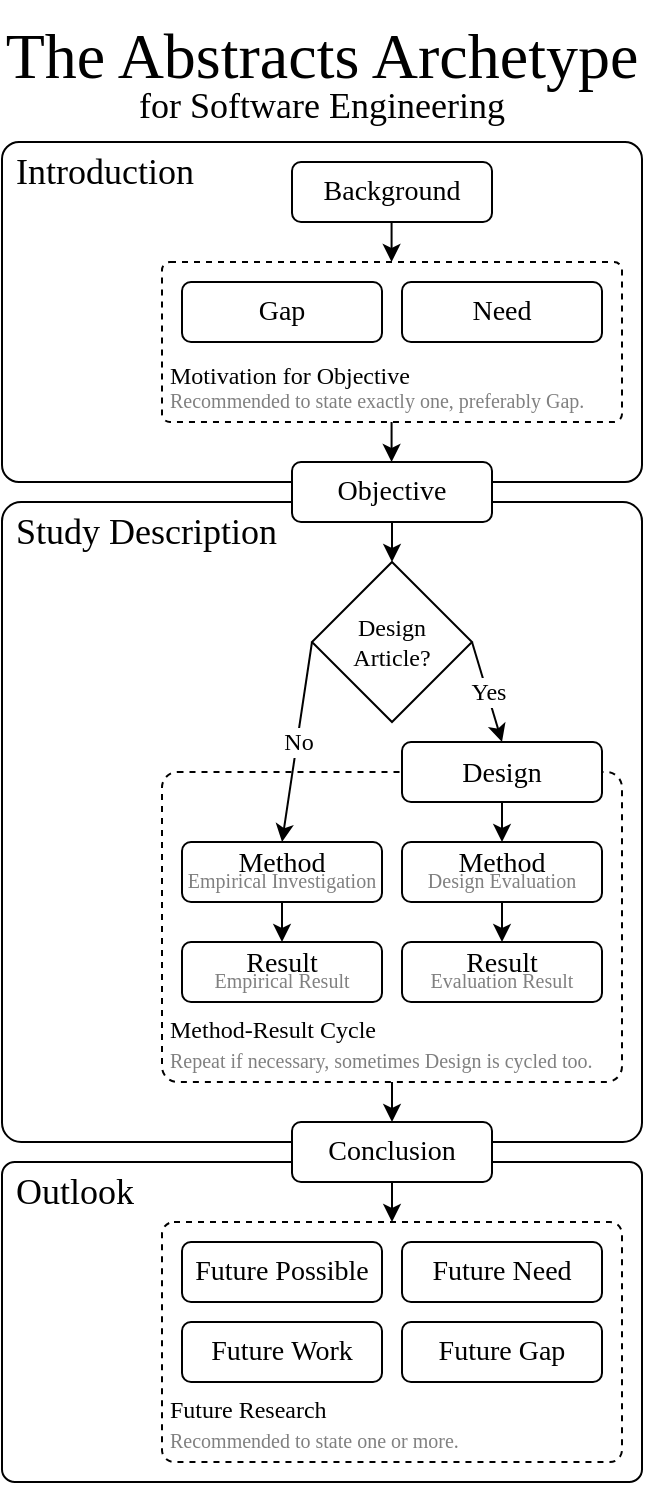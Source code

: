 <mxfile version="24.5.3" type="device">
  <diagram id="lM5wWUYZsUHv3JUYRR5F" name="Page-1">
    <mxGraphModel dx="-217" dy="845" grid="1" gridSize="10" guides="1" tooltips="1" connect="1" arrows="1" fold="1" page="1" pageScale="1" pageWidth="400" pageHeight="790" math="0" shadow="0">
      <root>
        <mxCell id="0" />
        <mxCell id="1" parent="0" />
        <mxCell id="YUt-uyStNDJCYqLzg9NC-86" value="Introduction" style="rounded=1;html=1;arcSize=5;align=left;verticalAlign=top;spacing=0;spacingLeft=7;fontFamily=Times New Roman;fontSize=18;movable=1;resizable=1;rotatable=1;deletable=1;editable=1;locked=0;connectable=1;spacingTop=0;whiteSpace=wrap;horizontal=1;labelPosition=center;verticalLabelPosition=middle;textDirection=ltr;" parent="1" vertex="1">
          <mxGeometry x="1640" y="80" width="320" height="170" as="geometry" />
        </mxCell>
        <mxCell id="YUt-uyStNDJCYqLzg9NC-87" value="&lt;font&gt;Motivation for Objective&lt;/font&gt;&lt;div style=&quot;font-size: 10px;&quot;&gt;&lt;font color=&quot;#808080&quot;&gt;Recommended to state exactly one, preferably Gap.&lt;/font&gt;&lt;/div&gt;" style="rounded=1;whiteSpace=wrap;html=1;dashed=1;arcSize=5;align=left;verticalAlign=bottom;spacing=4;spacingLeft=0;fontFamily=Times New Roman;" parent="1" vertex="1">
          <mxGeometry x="1720" y="140" width="230" height="80" as="geometry" />
        </mxCell>
        <mxCell id="YUt-uyStNDJCYqLzg9NC-88" value="Outlook" style="rounded=1;whiteSpace=wrap;html=1;arcSize=4;align=left;verticalAlign=top;spacing=0;spacingLeft=7;fontFamily=Times New Roman;fontSize=18;spacingTop=0;" parent="1" vertex="1">
          <mxGeometry x="1640" y="590" width="320" height="160" as="geometry" />
        </mxCell>
        <mxCell id="YUt-uyStNDJCYqLzg9NC-89" value="Future Research&lt;br&gt;&lt;font color=&quot;#808080&quot; style=&quot;font-size: 10px;&quot;&gt;Recommended to state one or more.&lt;/font&gt;" style="rounded=1;whiteSpace=wrap;html=1;arcSize=5;align=left;verticalAlign=bottom;spacing=4;spacingLeft=0;dashed=1;fontFamily=Times New Roman;" parent="1" vertex="1">
          <mxGeometry x="1720" y="620" width="230" height="120" as="geometry" />
        </mxCell>
        <mxCell id="YUt-uyStNDJCYqLzg9NC-90" value="Study Description" style="rounded=1;whiteSpace=wrap;html=1;arcSize=3;align=left;verticalAlign=top;spacing=0;spacingLeft=7;fontFamily=Times New Roman;fontSize=18;spacingTop=0;" parent="1" vertex="1">
          <mxGeometry x="1640" y="260" width="320" height="320" as="geometry" />
        </mxCell>
        <mxCell id="YUt-uyStNDJCYqLzg9NC-91" value="Method-Result&amp;nbsp;&lt;span style=&quot;background-color: initial;&quot;&gt;Cycle&lt;/span&gt;&lt;div&gt;&lt;font color=&quot;#808080&quot; style=&quot;font-size: 10px;&quot;&gt;Repeat if necessary, sometimes Design is cycled too.&lt;/font&gt;&lt;/div&gt;" style="rounded=1;whiteSpace=wrap;html=1;dashed=1;arcSize=5;align=left;verticalAlign=bottom;spacing=4;spacingLeft=0;fontFamily=Times New Roman;" parent="1" vertex="1">
          <mxGeometry x="1720" y="395" width="230" height="155" as="geometry" />
        </mxCell>
        <mxCell id="YUt-uyStNDJCYqLzg9NC-92" value="Conclusion" style="rounded=1;whiteSpace=wrap;html=1;fontFamily=Times New Roman;fontSize=14;" parent="1" vertex="1">
          <mxGeometry x="1785" y="570" width="100" height="30" as="geometry" />
        </mxCell>
        <mxCell id="YUt-uyStNDJCYqLzg9NC-93" style="edgeStyle=orthogonalEdgeStyle;rounded=0;orthogonalLoop=1;jettySize=auto;html=1;exitX=0.5;exitY=1;exitDx=0;exitDy=0;entryX=0.5;entryY=0;entryDx=0;entryDy=0;" parent="1" source="YUt-uyStNDJCYqLzg9NC-94" target="YUt-uyStNDJCYqLzg9NC-95" edge="1">
          <mxGeometry relative="1" as="geometry" />
        </mxCell>
        <mxCell id="YUt-uyStNDJCYqLzg9NC-94" value="&lt;p style=&quot;line-height: 60%;&quot;&gt;Method&lt;br&gt;&lt;font color=&quot;#808080&quot; style=&quot;font-size: 10px;&quot;&gt;Empirical Investigation&lt;/font&gt;&lt;/p&gt;" style="rounded=1;whiteSpace=wrap;html=1;fontFamily=Times New Roman;fontSize=14;" parent="1" vertex="1">
          <mxGeometry x="1730" y="430" width="100" height="30" as="geometry" />
        </mxCell>
        <mxCell id="YUt-uyStNDJCYqLzg9NC-95" value="&lt;p style=&quot;line-height: 60%;&quot;&gt;Result&lt;br&gt;&lt;span style=&quot;color: rgb(128, 128, 128); font-size: 10px;&quot;&gt;Empirical&lt;/span&gt;&lt;font color=&quot;#808080&quot; style=&quot;font-size: 10px;&quot;&gt;&amp;nbsp;Result&lt;/font&gt;&lt;/p&gt;" style="rounded=1;whiteSpace=wrap;html=1;fontFamily=Times New Roman;fontSize=14;" parent="1" vertex="1">
          <mxGeometry x="1730" y="480" width="100" height="30" as="geometry" />
        </mxCell>
        <mxCell id="YUt-uyStNDJCYqLzg9NC-96" style="edgeStyle=orthogonalEdgeStyle;rounded=0;orthogonalLoop=1;jettySize=auto;html=1;exitX=0.5;exitY=1;exitDx=0;exitDy=0;entryX=0.5;entryY=0;entryDx=0;entryDy=0;" parent="1" source="YUt-uyStNDJCYqLzg9NC-97" target="YUt-uyStNDJCYqLzg9NC-103" edge="1">
          <mxGeometry relative="1" as="geometry" />
        </mxCell>
        <mxCell id="YUt-uyStNDJCYqLzg9NC-97" value="&lt;p style=&quot;line-height: 100%;&quot;&gt;Design&lt;/p&gt;" style="rounded=1;whiteSpace=wrap;html=1;fontFamily=Times New Roman;fontSize=14;" parent="1" vertex="1">
          <mxGeometry x="1840" y="380" width="100" height="30" as="geometry" />
        </mxCell>
        <mxCell id="YUt-uyStNDJCYqLzg9NC-98" value="Future Possible" style="rounded=1;whiteSpace=wrap;html=1;fontFamily=Times New Roman;fontSize=14;" parent="1" vertex="1">
          <mxGeometry x="1730" y="630" width="100" height="30" as="geometry" />
        </mxCell>
        <mxCell id="YUt-uyStNDJCYqLzg9NC-99" value="Future&amp;nbsp;Need" style="rounded=1;whiteSpace=wrap;html=1;fontFamily=Times New Roman;fontSize=14;" parent="1" vertex="1">
          <mxGeometry x="1840" y="630" width="100" height="30" as="geometry" />
        </mxCell>
        <mxCell id="YUt-uyStNDJCYqLzg9NC-100" value="Future&amp;nbsp;Work" style="rounded=1;whiteSpace=wrap;html=1;fontFamily=Times New Roman;fontSize=14;" parent="1" vertex="1">
          <mxGeometry x="1730" y="670" width="100" height="30" as="geometry" />
        </mxCell>
        <mxCell id="YUt-uyStNDJCYqLzg9NC-101" value="Future&amp;nbsp;Gap" style="rounded=1;whiteSpace=wrap;html=1;fontFamily=Times New Roman;fontSize=14;" parent="1" vertex="1">
          <mxGeometry x="1840" y="670" width="100" height="30" as="geometry" />
        </mxCell>
        <mxCell id="YUt-uyStNDJCYqLzg9NC-102" style="edgeStyle=orthogonalEdgeStyle;rounded=0;orthogonalLoop=1;jettySize=auto;html=1;exitX=0.5;exitY=1;exitDx=0;exitDy=0;entryX=0.5;entryY=0;entryDx=0;entryDy=0;" parent="1" source="YUt-uyStNDJCYqLzg9NC-103" target="YUt-uyStNDJCYqLzg9NC-104" edge="1">
          <mxGeometry relative="1" as="geometry" />
        </mxCell>
        <mxCell id="YUt-uyStNDJCYqLzg9NC-103" value="&lt;p style=&quot;line-height: 60%;&quot;&gt;Method&lt;br&gt;&lt;font color=&quot;#808080&quot; style=&quot;font-size: 10px;&quot;&gt;Design Evaluation&lt;/font&gt;&lt;/p&gt;" style="rounded=1;whiteSpace=wrap;html=1;fontFamily=Times New Roman;fontSize=14;" parent="1" vertex="1">
          <mxGeometry x="1840" y="430" width="100" height="30" as="geometry" />
        </mxCell>
        <mxCell id="YUt-uyStNDJCYqLzg9NC-104" value="&lt;p style=&quot;line-height: 60%;&quot;&gt;Result&lt;br&gt;&lt;font color=&quot;#808080&quot; style=&quot;font-size: 10px;&quot;&gt;Evaluation Result&lt;/font&gt;&lt;/p&gt;" style="rounded=1;whiteSpace=wrap;html=1;fontFamily=Times New Roman;fontSize=14;" parent="1" vertex="1">
          <mxGeometry x="1840" y="480" width="100" height="30" as="geometry" />
        </mxCell>
        <mxCell id="YUt-uyStNDJCYqLzg9NC-105" value="Design&lt;br&gt;Article?" style="rhombus;whiteSpace=wrap;html=1;fontFamily=Times New Roman;" parent="1" vertex="1">
          <mxGeometry x="1795" y="290" width="80" height="80" as="geometry" />
        </mxCell>
        <mxCell id="YUt-uyStNDJCYqLzg9NC-106" value="" style="endArrow=classic;html=1;rounded=0;exitX=0.5;exitY=1;exitDx=0;exitDy=0;entryX=0.5;entryY=0;entryDx=0;entryDy=0;" parent="1" source="YUt-uyStNDJCYqLzg9NC-111" target="YUt-uyStNDJCYqLzg9NC-105" edge="1">
          <mxGeometry width="50" height="50" relative="1" as="geometry">
            <mxPoint x="2000" y="400" as="sourcePoint" />
            <mxPoint x="2050" y="350" as="targetPoint" />
          </mxGeometry>
        </mxCell>
        <mxCell id="YUt-uyStNDJCYqLzg9NC-107" value="" style="endArrow=classic;html=1;rounded=0;exitX=0;exitY=0.5;exitDx=0;exitDy=0;entryX=0.5;entryY=0;entryDx=0;entryDy=0;" parent="1" source="YUt-uyStNDJCYqLzg9NC-105" target="YUt-uyStNDJCYqLzg9NC-94" edge="1">
          <mxGeometry width="50" height="50" relative="1" as="geometry">
            <mxPoint x="1950" y="430" as="sourcePoint" />
            <mxPoint x="2000" y="380" as="targetPoint" />
          </mxGeometry>
        </mxCell>
        <mxCell id="YUt-uyStNDJCYqLzg9NC-108" value="&lt;font face=&quot;Times New Roman&quot; style=&quot;font-size: 12px;&quot;&gt;No&lt;/font&gt;" style="edgeLabel;html=1;align=center;verticalAlign=middle;resizable=0;points=[];spacing=0;" parent="YUt-uyStNDJCYqLzg9NC-107" vertex="1" connectable="0">
          <mxGeometry relative="1" as="geometry">
            <mxPoint as="offset" />
          </mxGeometry>
        </mxCell>
        <mxCell id="YUt-uyStNDJCYqLzg9NC-109" value="" style="endArrow=classic;html=1;rounded=0;exitX=1;exitY=0.5;exitDx=0;exitDy=0;entryX=0.5;entryY=0;entryDx=0;entryDy=0;" parent="1" source="YUt-uyStNDJCYqLzg9NC-105" target="YUt-uyStNDJCYqLzg9NC-97" edge="1">
          <mxGeometry width="50" height="50" relative="1" as="geometry">
            <mxPoint x="1810" y="330" as="sourcePoint" />
            <mxPoint x="1890" y="365" as="targetPoint" />
          </mxGeometry>
        </mxCell>
        <mxCell id="YUt-uyStNDJCYqLzg9NC-110" value="&lt;font face=&quot;Times New Roman&quot; style=&quot;font-size: 12px;&quot;&gt;Yes&lt;/font&gt;" style="edgeLabel;html=1;align=center;verticalAlign=middle;resizable=0;points=[];spacing=0;" parent="YUt-uyStNDJCYqLzg9NC-109" vertex="1" connectable="0">
          <mxGeometry relative="1" as="geometry">
            <mxPoint as="offset" />
          </mxGeometry>
        </mxCell>
        <mxCell id="YUt-uyStNDJCYqLzg9NC-111" value="Objective" style="rounded=1;whiteSpace=wrap;html=1;fontFamily=Times New Roman;fontSize=14;movable=1;resizable=1;rotatable=1;deletable=1;editable=1;locked=0;connectable=1;" parent="1" vertex="1">
          <mxGeometry x="1785" y="240" width="100" height="30" as="geometry" />
        </mxCell>
        <mxCell id="YUt-uyStNDJCYqLzg9NC-112" value="&lt;p style=&quot;line-height: 120%;&quot;&gt;Background&lt;/p&gt;" style="rounded=1;whiteSpace=wrap;html=1;fontFamily=Times New Roman;fontSize=14;movable=1;resizable=1;rotatable=1;deletable=1;editable=1;locked=0;connectable=1;" parent="1" vertex="1">
          <mxGeometry x="1785" y="90" width="100" height="30" as="geometry" />
        </mxCell>
        <mxCell id="YUt-uyStNDJCYqLzg9NC-113" value="Gap" style="rounded=1;whiteSpace=wrap;html=1;fontFamily=Times New Roman;fontSize=14;movable=1;resizable=1;rotatable=1;deletable=1;editable=1;locked=0;connectable=1;" parent="1" vertex="1">
          <mxGeometry x="1730" y="150" width="100" height="30" as="geometry" />
        </mxCell>
        <mxCell id="YUt-uyStNDJCYqLzg9NC-114" value="" style="endArrow=classic;html=1;rounded=0;exitX=0.5;exitY=1;exitDx=0;exitDy=0;entryX=0.5;entryY=0;entryDx=0;entryDy=0;" parent="1" source="YUt-uyStNDJCYqLzg9NC-92" target="YUt-uyStNDJCYqLzg9NC-89" edge="1">
          <mxGeometry width="50" height="50" relative="1" as="geometry">
            <mxPoint x="1840" y="600" as="sourcePoint" />
            <mxPoint x="1840" y="620" as="targetPoint" />
          </mxGeometry>
        </mxCell>
        <mxCell id="YUt-uyStNDJCYqLzg9NC-115" value="" style="endArrow=classic;html=1;rounded=0;entryX=0.5;entryY=0;entryDx=0;entryDy=0;exitX=0.5;exitY=1;exitDx=0;exitDy=0;" parent="1" source="YUt-uyStNDJCYqLzg9NC-91" target="YUt-uyStNDJCYqLzg9NC-92" edge="1">
          <mxGeometry width="50" height="50" relative="1" as="geometry">
            <mxPoint x="1860" y="560" as="sourcePoint" />
            <mxPoint x="1889.78" y="560" as="targetPoint" />
          </mxGeometry>
        </mxCell>
        <mxCell id="YUt-uyStNDJCYqLzg9NC-116" value="Need" style="rounded=1;whiteSpace=wrap;html=1;fontFamily=Times New Roman;fontSize=14;movable=1;resizable=1;rotatable=1;deletable=1;editable=1;locked=0;connectable=1;" parent="1" vertex="1">
          <mxGeometry x="1840" y="150" width="100" height="30" as="geometry" />
        </mxCell>
        <mxCell id="YUt-uyStNDJCYqLzg9NC-117" value="" style="endArrow=classic;html=1;rounded=0;exitX=0.5;exitY=1;exitDx=0;exitDy=0;entryX=0.75;entryY=0;entryDx=0;entryDy=0;" parent="1" edge="1">
          <mxGeometry width="50" height="50" relative="1" as="geometry">
            <mxPoint x="1834.79" y="220" as="sourcePoint" />
            <mxPoint x="1834.79" y="240" as="targetPoint" />
          </mxGeometry>
        </mxCell>
        <mxCell id="YUt-uyStNDJCYqLzg9NC-118" value="" style="endArrow=classic;html=1;rounded=0;exitX=0.75;exitY=1;exitDx=0;exitDy=0;entryX=0.197;entryY=-0.008;entryDx=0;entryDy=0;entryPerimeter=0;" parent="1" edge="1">
          <mxGeometry width="50" height="50" relative="1" as="geometry">
            <mxPoint x="1834.79" y="120" as="sourcePoint" />
            <mxPoint x="1834.79" y="140" as="targetPoint" />
          </mxGeometry>
        </mxCell>
        <mxCell id="k4jM-GxIGguNzAw9RmXH-1" value="&lt;p style=&quot;line-height: 110%;&quot;&gt;&lt;font style=&quot;font-size: 32px;&quot;&gt;The Abstracts Archetype&lt;/font&gt;&lt;br&gt;for Software Engineering&lt;/p&gt;" style="text;html=1;align=center;verticalAlign=middle;whiteSpace=wrap;rounded=0;fontFamily=Times New Roman;fontSize=18;" vertex="1" parent="1">
          <mxGeometry x="1640" y="30" width="320" height="40" as="geometry" />
        </mxCell>
      </root>
    </mxGraphModel>
  </diagram>
</mxfile>
